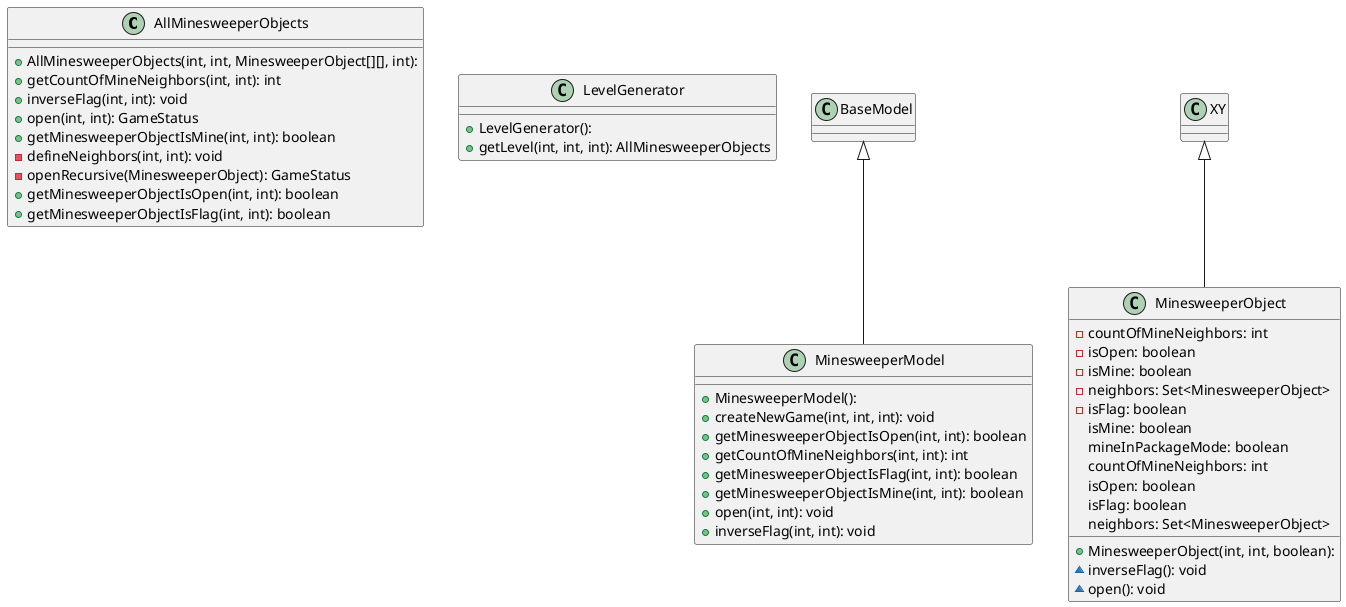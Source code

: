 @startuml
'https://plantuml.com/class-diagram

'!theme plain
top to bottom direction
skinparam linetype ortho

class AllMinesweeperObjects {
  + AllMinesweeperObjects(int, int, MinesweeperObject[][], int):
  + getCountOfMineNeighbors(int, int): int
  + inverseFlag(int, int): void
  + open(int, int): GameStatus
  + getMinesweeperObjectIsMine(int, int): boolean
  - defineNeighbors(int, int): void
  - openRecursive(MinesweeperObject): GameStatus
  + getMinesweeperObjectIsOpen(int, int): boolean
  + getMinesweeperObjectIsFlag(int, int): boolean
}

class LevelGenerator {
  + LevelGenerator():
  + getLevel(int, int, int): AllMinesweeperObjects
}

class MinesweeperModel extends BaseModel {
  + MinesweeperModel():
  + createNewGame(int, int, int): void
  + getMinesweeperObjectIsOpen(int, int): boolean
  + getCountOfMineNeighbors(int, int): int
  + getMinesweeperObjectIsFlag(int, int): boolean
  + getMinesweeperObjectIsMine(int, int): boolean
  + open(int, int): void
  + inverseFlag(int, int): void
}

class MinesweeperObject extends XY {
  + MinesweeperObject(int, int, boolean):
  - countOfMineNeighbors: int
  - isOpen: boolean
  - isMine: boolean
  - neighbors: Set<MinesweeperObject>
  - isFlag: boolean
  ~ inverseFlag(): void
  ~ open(): void
   isMine: boolean
   mineInPackageMode: boolean
   countOfMineNeighbors: int
   isOpen: boolean
   isFlag: boolean
   neighbors: Set<MinesweeperObject>
}

@enduml